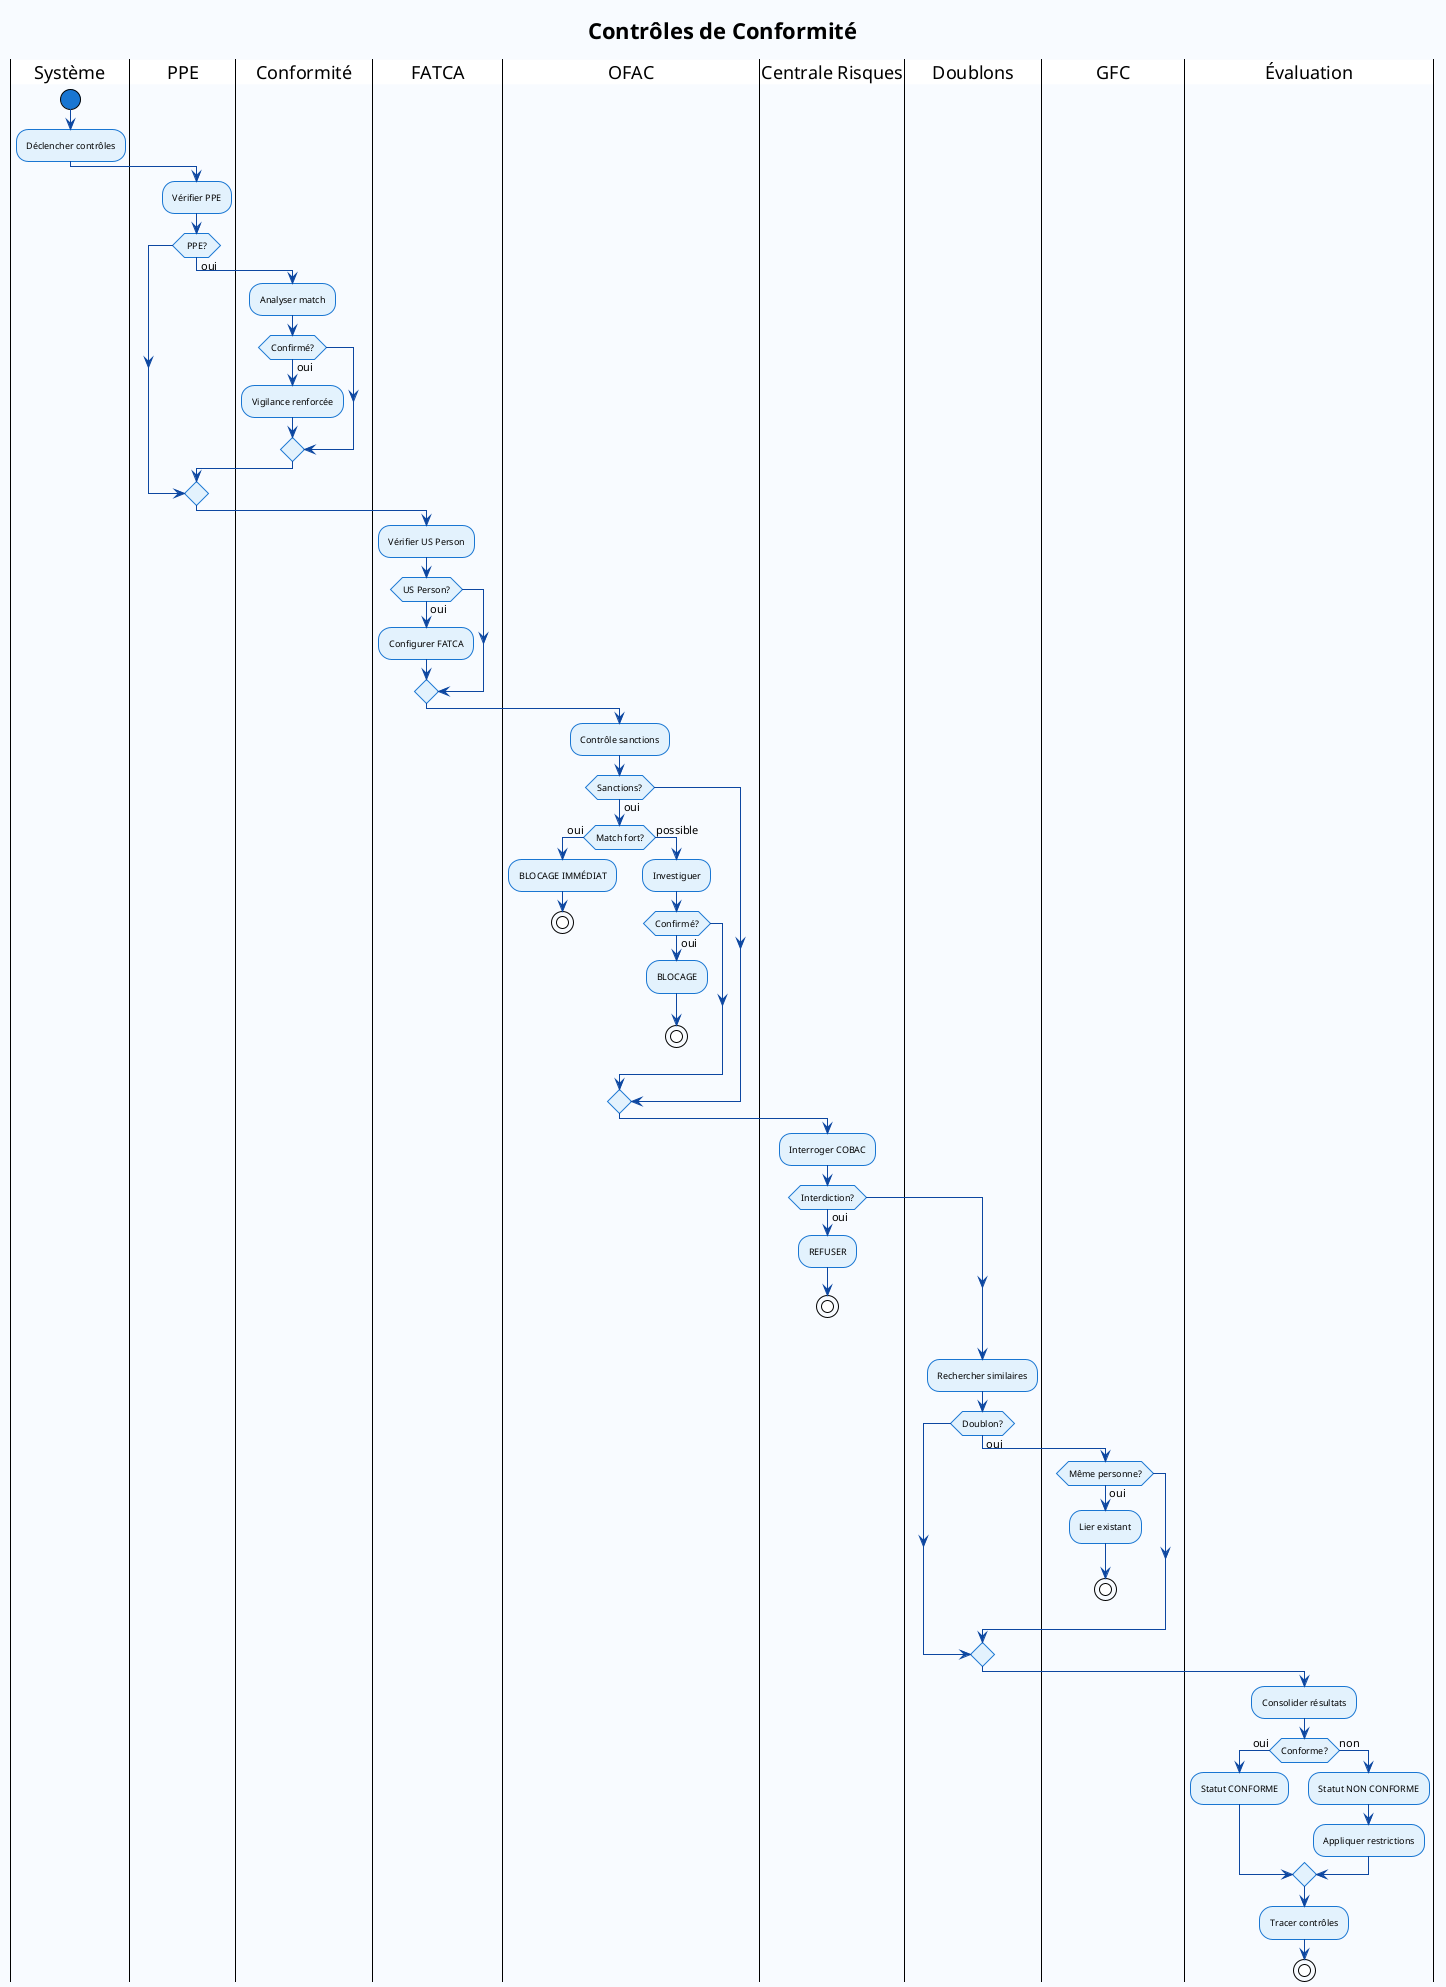 @startuml Activite_ControlesConformite
!theme plain
skinparam backgroundColor #F8FBFF
skinparam activity {
    StartColor #1976D2
    EndColor #1976D2
    BarColor #0D47A1
    ArrowColor #0D47A1
    BackgroundColor #E3F2FD
    BorderColor #1976D2
    FontSize 9
}
skinparam note FontSize 8

title Contrôles de Conformité

|Système|
start
:Déclencher contrôles;

|PPE|
:Vérifier PPE;

if (PPE?) then (oui)
    |Conformité|
    :Analyser match;
    if (Confirmé?) then (oui)
        :Vigilance renforcée;
    endif
endif

|FATCA|
:Vérifier US Person;
if (US Person?) then (oui)
    :Configurer FATCA;
endif

|OFAC|
:Contrôle sanctions;
if (Sanctions?) then (oui)
    if (Match fort?) then (oui)
        :BLOCAGE IMMÉDIAT;
        stop
    else (possible)
        :Investiguer;
        if (Confirmé?) then (oui)
            :BLOCAGE;
            stop
        endif
    endif
endif

|Centrale Risques|
:Interroger COBAC;
if (Interdiction?) then (oui)
    :REFUSER;
    stop
endif

|Doublons|
:Rechercher similaires;
if (Doublon?) then (oui)
    |GFC|
    if (Même personne?) then (oui)
        :Lier existant;
        stop
    endif
endif

|Évaluation|
:Consolider résultats;
if (Conforme?) then (oui)
    :Statut CONFORME;
else (non)
    :Statut NON CONFORME;
    :Appliquer restrictions;
endif

:Tracer contrôles;
stop

@enduml
        :Activer obligations reporting FATCA;
        :Configurer seuils déclaration;
        :Programmer reportings périodiques;
    else (non)
        :Documenter exemption FATCA;
        :Programmer contrôles périodiques;
    endif
endif

|Système de Contrôle OFAC|
:Interroger listes sanctions;
:Appliquer matching multicritères;

if (Match sanctions?) then (oui)
    :Calculer score correspondance;
    
    if (Match certain/fort?) then (oui)
        |Conformité|
        :BLOCAGE IMMÉDIAT relation;
        :Escalader vers direction;
        :Générer alerte critique;
        :Déclarer aux autorités;
        stop
    else (possible)
        |Conformité|
        :Investiguer manuellement;
        :Demander clarifications;
        
        if (Sanctions confirmées?) then (oui)
            :BLOCAGE DÉFINITIF;
            stop
        else (non)
            :Marquer faux positif;
            :Continuer processus;
        endif
    endif
endif

|Système Centrale des Risques|
:Interroger centrale COBAC;
:Analyser historique incidents;

if (Incidents détectés?) then (oui)
    :Évaluer gravité incidents;
    
    if (Interdiction bancaire?) then (oui)
        |Conformité|
        :REFUSER relation bancaire;
        stop
    else (incidents mineurs)
        :Appliquer surveillance renforcée;
        :Définir restrictions appropriées;
    endif
endif

|Système de Détection Doublons|
:Rechercher clients similaires;
:Calculer scores correspondance;

if (Doublon détecté?) then (oui)
    |GFC|
    :Analyser clients similaires;
    
    if (Même personne?) then (oui)
        :Bloquer création doublon;
        :Lier au client existant;
        stop
    else (non)
        :Annoter et continuer;
    endif
endif

|Système de Contrôle Contagion|
:Analyser liens entités;
:Vérifier contagion depuis entités liées;

if (Contagion détectée?) then (oui)
    :Appliquer restrictions par contagion;
    :Étendre surveillance au réseau;
    :Documenter liens problématiques;
endif

|Système d'Évaluation Globale|
:Consolider tous les résultats;
:Calculer score de conformité global;
:Déterminer statut final;

if (Conforme?) then (oui)
    :Attribuer statut CONFORME;
    :Activer services normaux;
    
    |Système de Notification|
    :Notifier validation positive;
    :Informer gestionnaires;
    
else (non)
    :Attribuer statut NON CONFORME;
    :Appliquer restrictions automatiques;
    
    |Système de Blocage|
    :Propager blocages tous systèmes;
    :Activer plan régularisation;
    
    |Système de Notification|
    :Alerter équipes concernées;
    :Informer client restrictions;
endif

|Système de Traçabilité|
:Enregistrer tous contrôles effectués;
:Documenter décisions prises;
:Programmer prochains contrôles;

stop

@enduml
